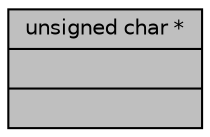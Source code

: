 digraph "unsigned char *"
{
 // INTERACTIVE_SVG=YES
  bgcolor="transparent";
  edge [fontname="Helvetica",fontsize="10",labelfontname="Helvetica",labelfontsize="10"];
  node [fontname="Helvetica",fontsize="10",shape=record];
  Node1 [label="{unsigned char *\n||}",height=0.2,width=0.4,color="black", fillcolor="grey75", style="filled", fontcolor="black"];
}
